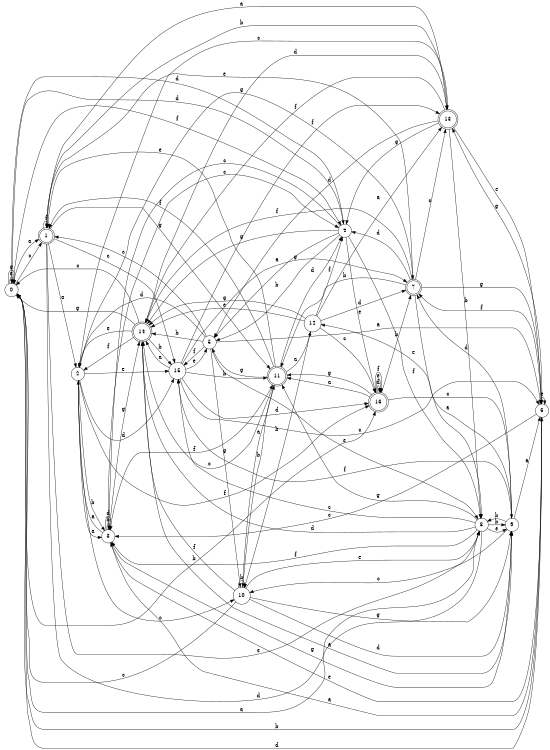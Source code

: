 digraph n14_2 {
__start0 [label="" shape="none"];

rankdir=LR;
size="8,5";

s0 [style="filled", color="black", fillcolor="white" shape="circle", label="0"];
s1 [style="rounded,filled", color="black", fillcolor="white" shape="doublecircle", label="1"];
s2 [style="filled", color="black", fillcolor="white" shape="circle", label="2"];
s3 [style="filled", color="black", fillcolor="white" shape="circle", label="3"];
s4 [style="filled", color="black", fillcolor="white" shape="circle", label="4"];
s5 [style="filled", color="black", fillcolor="white" shape="circle", label="5"];
s6 [style="filled", color="black", fillcolor="white" shape="circle", label="6"];
s7 [style="rounded,filled", color="black", fillcolor="white" shape="doublecircle", label="7"];
s8 [style="filled", color="black", fillcolor="white" shape="circle", label="8"];
s9 [style="filled", color="black", fillcolor="white" shape="circle", label="9"];
s10 [style="filled", color="black", fillcolor="white" shape="circle", label="10"];
s11 [style="rounded,filled", color="black", fillcolor="white" shape="doublecircle", label="11"];
s12 [style="filled", color="black", fillcolor="white" shape="circle", label="12"];
s13 [style="rounded,filled", color="black", fillcolor="white" shape="doublecircle", label="13"];
s14 [style="rounded,filled", color="black", fillcolor="white" shape="doublecircle", label="14"];
s15 [style="filled", color="black", fillcolor="white" shape="circle", label="15"];
s16 [style="rounded,filled", color="black", fillcolor="white" shape="doublecircle", label="16"];
s0 -> s1 [label="a"];
s0 -> s16 [label="b"];
s0 -> s1 [label="c"];
s0 -> s4 [label="d"];
s0 -> s0 [label="e"];
s0 -> s4 [label="f"];
s0 -> s0 [label="g"];
s1 -> s2 [label="a"];
s1 -> s13 [label="b"];
s1 -> s15 [label="c"];
s1 -> s8 [label="d"];
s1 -> s8 [label="e"];
s1 -> s1 [label="f"];
s1 -> s11 [label="g"];
s2 -> s3 [label="a"];
s2 -> s3 [label="b"];
s2 -> s10 [label="c"];
s2 -> s15 [label="d"];
s2 -> s15 [label="e"];
s2 -> s16 [label="f"];
s2 -> s7 [label="g"];
s3 -> s2 [label="a"];
s3 -> s3 [label="b"];
s3 -> s4 [label="c"];
s3 -> s3 [label="d"];
s3 -> s6 [label="e"];
s3 -> s11 [label="f"];
s3 -> s14 [label="g"];
s4 -> s5 [label="a"];
s4 -> s5 [label="b"];
s4 -> s3 [label="c"];
s4 -> s0 [label="d"];
s4 -> s16 [label="e"];
s4 -> s8 [label="f"];
s4 -> s14 [label="g"];
s5 -> s6 [label="a"];
s5 -> s14 [label="b"];
s5 -> s1 [label="c"];
s5 -> s2 [label="d"];
s5 -> s8 [label="e"];
s5 -> s15 [label="f"];
s5 -> s10 [label="g"];
s6 -> s3 [label="a"];
s6 -> s0 [label="b"];
s6 -> s3 [label="c"];
s6 -> s0 [label="d"];
s6 -> s6 [label="e"];
s6 -> s7 [label="f"];
s6 -> s13 [label="g"];
s7 -> s8 [label="a"];
s7 -> s11 [label="b"];
s7 -> s13 [label="c"];
s7 -> s4 [label="d"];
s7 -> s1 [label="e"];
s7 -> s14 [label="f"];
s7 -> s6 [label="g"];
s8 -> s0 [label="a"];
s8 -> s9 [label="b"];
s8 -> s15 [label="c"];
s8 -> s14 [label="d"];
s8 -> s9 [label="e"];
s8 -> s3 [label="f"];
s8 -> s11 [label="g"];
s9 -> s6 [label="a"];
s9 -> s8 [label="b"];
s9 -> s10 [label="c"];
s9 -> s7 [label="d"];
s9 -> s12 [label="e"];
s9 -> s15 [label="f"];
s9 -> s3 [label="g"];
s10 -> s11 [label="a"];
s10 -> s10 [label="b"];
s10 -> s0 [label="c"];
s10 -> s9 [label="d"];
s10 -> s8 [label="e"];
s10 -> s14 [label="f"];
s10 -> s9 [label="g"];
s11 -> s12 [label="a"];
s11 -> s10 [label="b"];
s11 -> s14 [label="c"];
s11 -> s4 [label="d"];
s11 -> s1 [label="e"];
s11 -> s1 [label="f"];
s11 -> s5 [label="g"];
s12 -> s13 [label="a"];
s12 -> s10 [label="b"];
s12 -> s16 [label="c"];
s12 -> s7 [label="d"];
s12 -> s14 [label="e"];
s12 -> s4 [label="f"];
s12 -> s14 [label="g"];
s13 -> s1 [label="a"];
s13 -> s8 [label="b"];
s13 -> s2 [label="c"];
s13 -> s5 [label="d"];
s13 -> s6 [label="e"];
s13 -> s14 [label="f"];
s13 -> s4 [label="g"];
s14 -> s9 [label="a"];
s14 -> s15 [label="b"];
s14 -> s0 [label="c"];
s14 -> s13 [label="d"];
s14 -> s2 [label="e"];
s14 -> s2 [label="f"];
s14 -> s0 [label="g"];
s15 -> s14 [label="a"];
s15 -> s11 [label="b"];
s15 -> s6 [label="c"];
s15 -> s16 [label="d"];
s15 -> s5 [label="e"];
s15 -> s13 [label="f"];
s15 -> s7 [label="g"];
s16 -> s11 [label="a"];
s16 -> s7 [label="b"];
s16 -> s9 [label="c"];
s16 -> s16 [label="d"];
s16 -> s16 [label="e"];
s16 -> s16 [label="f"];
s16 -> s11 [label="g"];

}